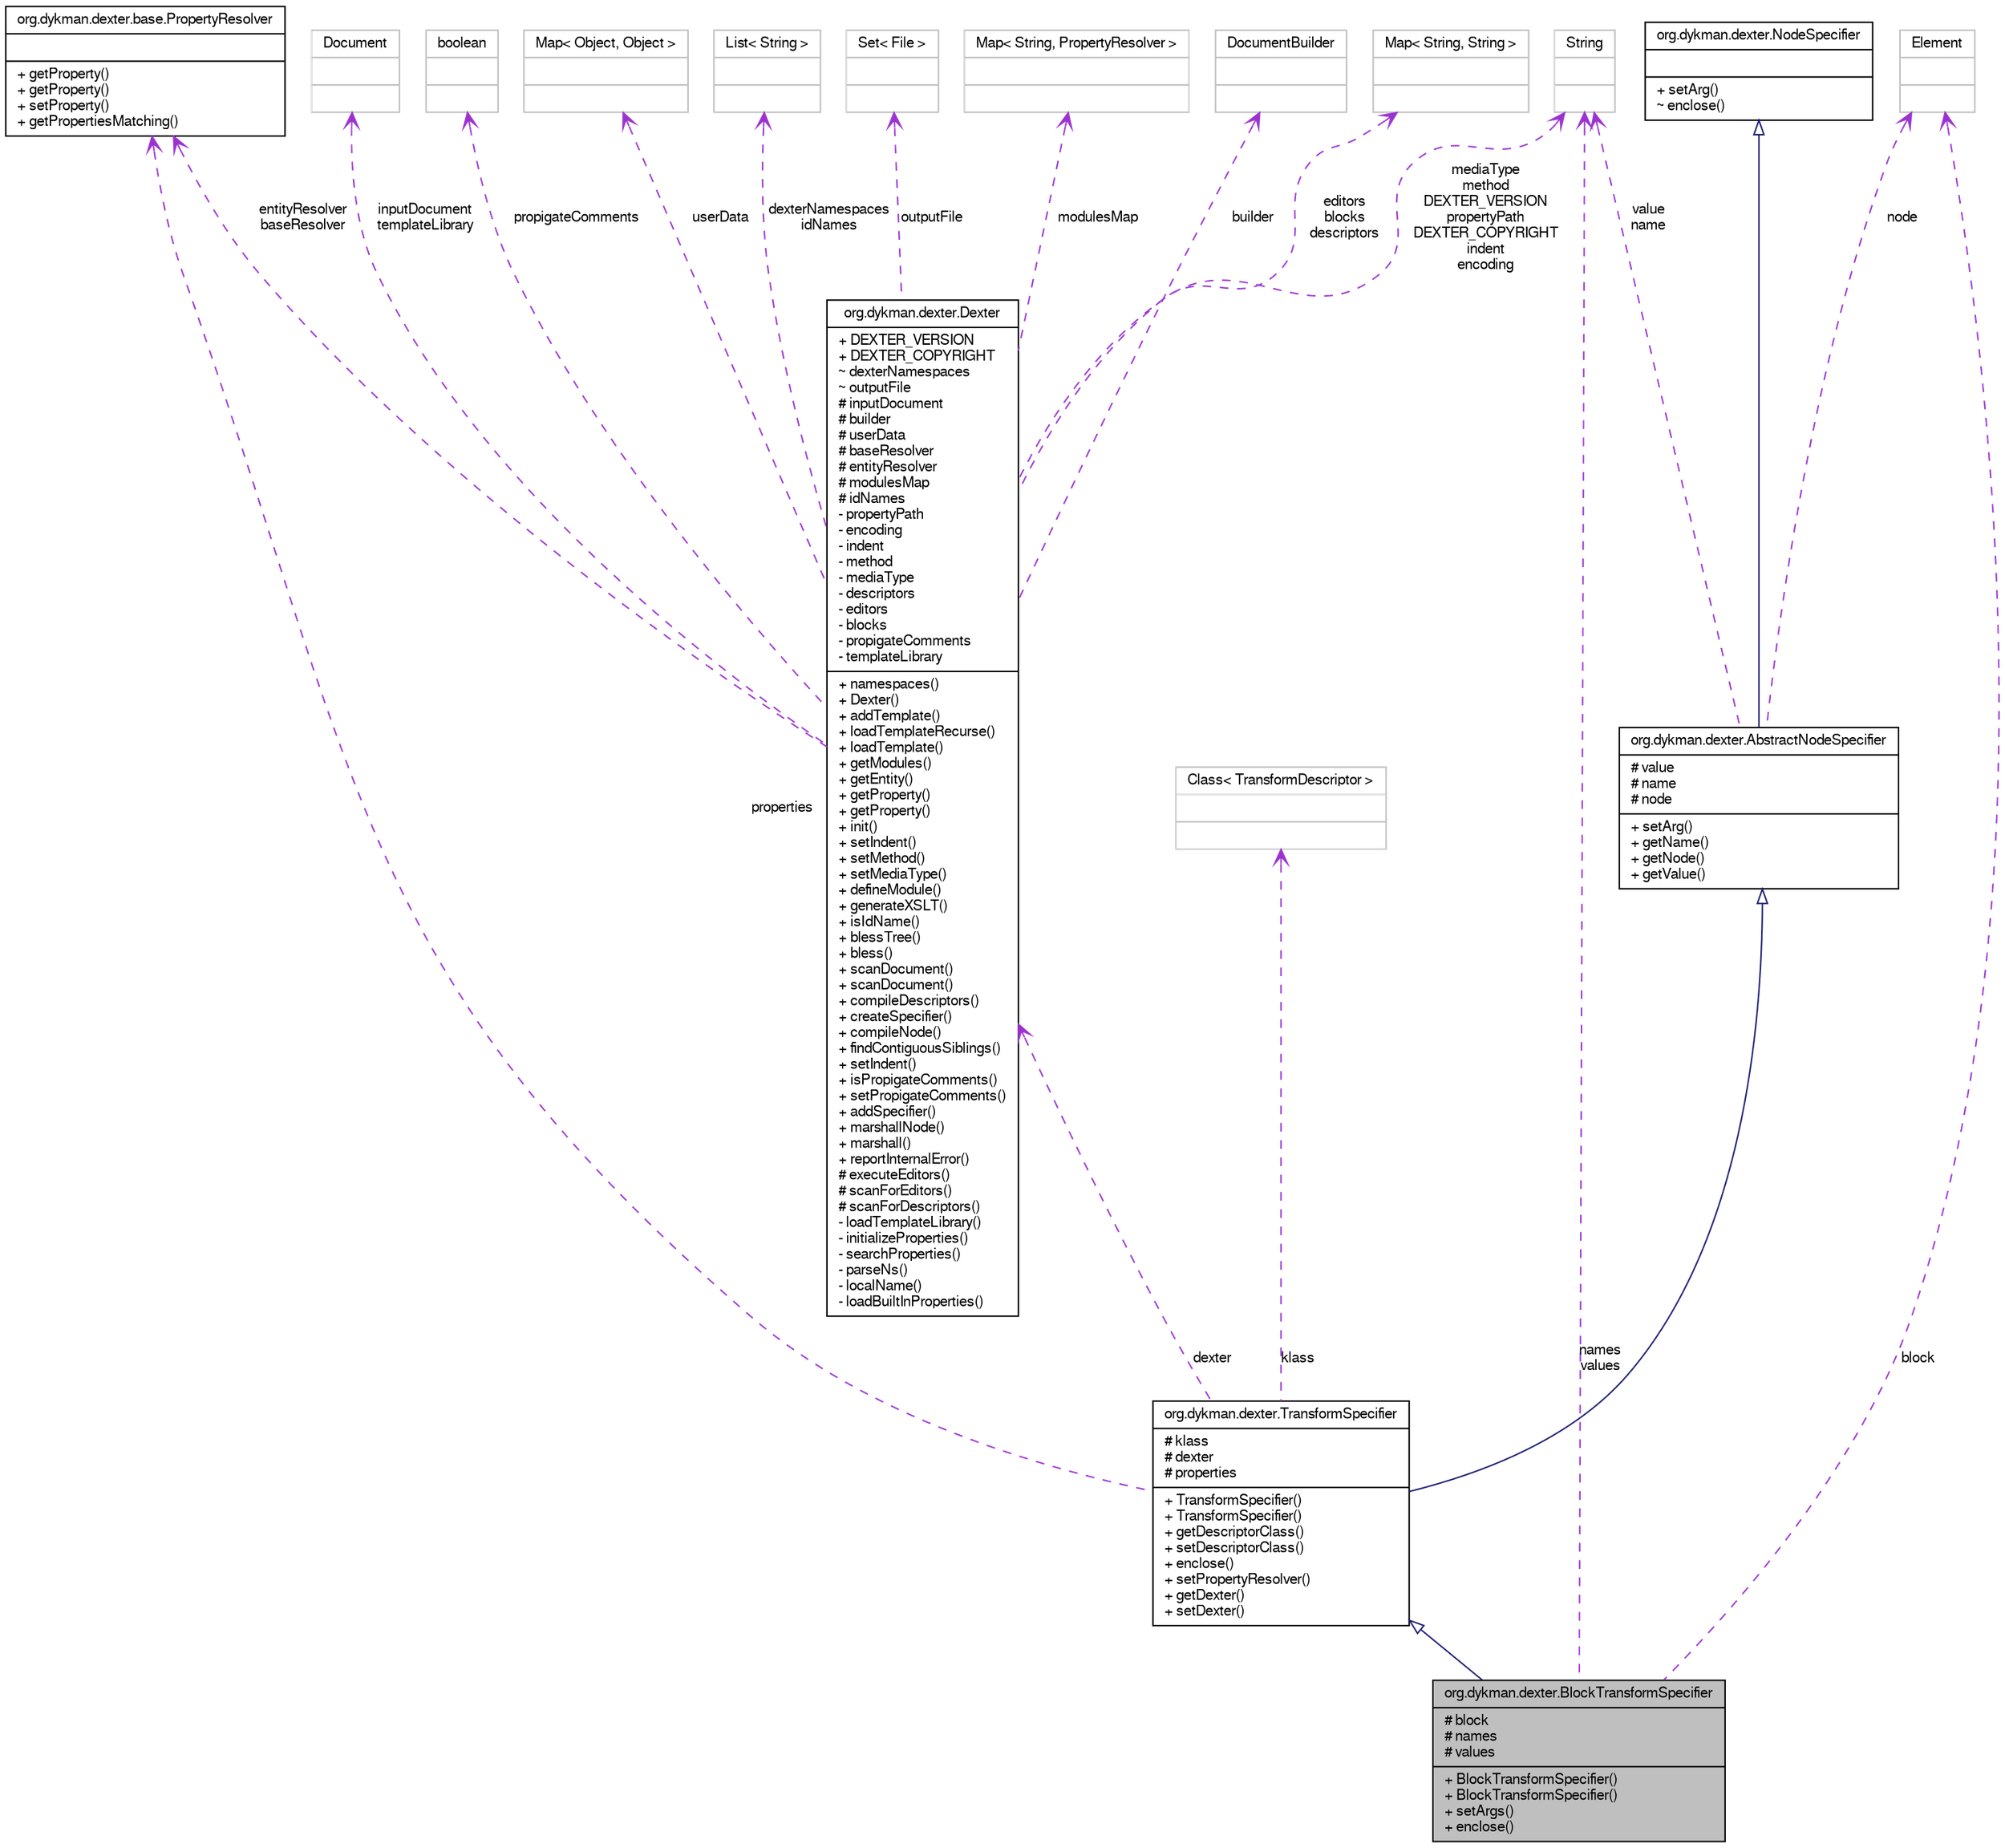 digraph G
{
  bgcolor="transparent";
  edge [fontname="FreeSans",fontsize=10,labelfontname="FreeSans",labelfontsize=10];
  node [fontname="FreeSans",fontsize=10,shape=record];
  Node1 [label="{org.dykman.dexter.BlockTransformSpecifier\n|# block\l# names\l# values\l|+ BlockTransformSpecifier()\l+ BlockTransformSpecifier()\l+ setArgs()\l+ enclose()\l}",height=0.2,width=0.4,color="black", fillcolor="grey75", style="filled" fontcolor="black"];
  Node2 -> Node1 [dir=back,color="midnightblue",fontsize=10,style="solid",arrowtail="empty",fontname="FreeSans"];
  Node2 [label="{org.dykman.dexter.TransformSpecifier\n|# klass\l# dexter\l# properties\l|+ TransformSpecifier()\l+ TransformSpecifier()\l+ getDescriptorClass()\l+ setDescriptorClass()\l+ enclose()\l+ setPropertyResolver()\l+ getDexter()\l+ setDexter()\l}",height=0.2,width=0.4,color="black",URL="$classorg_1_1dykman_1_1dexter_1_1TransformSpecifier.html"];
  Node3 -> Node2 [dir=back,color="midnightblue",fontsize=10,style="solid",arrowtail="empty",fontname="FreeSans"];
  Node3 [label="{org.dykman.dexter.AbstractNodeSpecifier\n|# value\l# name\l# node\l|+ setArg()\l+ getName()\l+ getNode()\l+ getValue()\l}",height=0.2,width=0.4,color="black",URL="$classorg_1_1dykman_1_1dexter_1_1AbstractNodeSpecifier.html"];
  Node4 -> Node3 [dir=back,color="midnightblue",fontsize=10,style="solid",arrowtail="empty",fontname="FreeSans"];
  Node4 [label="{org.dykman.dexter.NodeSpecifier\n||+ setArg()\l~ enclose()\l}",height=0.2,width=0.4,color="black",URL="$interfaceorg_1_1dykman_1_1dexter_1_1NodeSpecifier.html"];
  Node5 -> Node3 [dir=back,color="darkorchid3",fontsize=10,style="dashed",label="value\nname",arrowtail="open",fontname="FreeSans"];
  Node5 [label="{String\n||}",height=0.2,width=0.4,color="grey75"];
  Node6 -> Node3 [dir=back,color="darkorchid3",fontsize=10,style="dashed",label="node",arrowtail="open",fontname="FreeSans"];
  Node6 [label="{Element\n||}",height=0.2,width=0.4,color="grey75"];
  Node7 -> Node2 [dir=back,color="darkorchid3",fontsize=10,style="dashed",label="properties",arrowtail="open",fontname="FreeSans"];
  Node7 [label="{org.dykman.dexter.base.PropertyResolver\n||+ getProperty()\l+ getProperty()\l+ setProperty()\l+ getPropertiesMatching()\l}",height=0.2,width=0.4,color="black",URL="$interfaceorg_1_1dykman_1_1dexter_1_1base_1_1PropertyResolver.html"];
  Node8 -> Node2 [dir=back,color="darkorchid3",fontsize=10,style="dashed",label="dexter",arrowtail="open",fontname="FreeSans"];
  Node8 [label="{org.dykman.dexter.Dexter\n|+ DEXTER_VERSION\l+ DEXTER_COPYRIGHT\l~ dexterNamespaces\l~ outputFile\l# inputDocument\l# builder\l# userData\l# baseResolver\l# entityResolver\l# modulesMap\l# idNames\l- propertyPath\l- encoding\l- indent\l- method\l- mediaType\l- descriptors\l- editors\l- blocks\l- propigateComments\l- templateLibrary\l|+ namespaces()\l+ Dexter()\l+ addTemplate()\l+ loadTemplateRecurse()\l+ loadTemplate()\l+ getModules()\l+ getEntity()\l+ getProperty()\l+ getProperty()\l+ init()\l+ setIndent()\l+ setMethod()\l+ setMediaType()\l+ defineModule()\l+ generateXSLT()\l+ isIdName()\l+ blessTree()\l+ bless()\l+ scanDocument()\l+ scanDocument()\l+ compileDescriptors()\l+ createSpecifier()\l+ compileNode()\l+ findContiguousSiblings()\l+ setIndent()\l+ isPropigateComments()\l+ setPropigateComments()\l+ addSpecifier()\l+ marshallNode()\l+ marshall()\l+ reportInternalError()\l# executeEditors()\l# scanForEditors()\l# scanForDescriptors()\l- loadTemplateLibrary()\l- initializeProperties()\l- searchProperties()\l- parseNs()\l- localName()\l- loadBuiltInProperties()\l}",height=0.2,width=0.4,color="black",URL="$classorg_1_1dykman_1_1dexter_1_1Dexter.html"];
  Node5 -> Node8 [dir=back,color="darkorchid3",fontsize=10,style="dashed",label="mediaType\nmethod\nDEXTER_VERSION\npropertyPath\nDEXTER_COPYRIGHT\nindent\nencoding",arrowtail="open",fontname="FreeSans"];
  Node9 -> Node8 [dir=back,color="darkorchid3",fontsize=10,style="dashed",label="dexterNamespaces\nidNames",arrowtail="open",fontname="FreeSans"];
  Node9 [label="{List\< String \>\n||}",height=0.2,width=0.4,color="grey75"];
  Node7 -> Node8 [dir=back,color="darkorchid3",fontsize=10,style="dashed",label="entityResolver\nbaseResolver",arrowtail="open",fontname="FreeSans"];
  Node10 -> Node8 [dir=back,color="darkorchid3",fontsize=10,style="dashed",label="outputFile",arrowtail="open",fontname="FreeSans"];
  Node10 [label="{Set\< File \>\n||}",height=0.2,width=0.4,color="grey75"];
  Node11 -> Node8 [dir=back,color="darkorchid3",fontsize=10,style="dashed",label="modulesMap",arrowtail="open",fontname="FreeSans"];
  Node11 [label="{Map\< String, PropertyResolver \>\n||}",height=0.2,width=0.4,color="grey75"];
  Node12 -> Node8 [dir=back,color="darkorchid3",fontsize=10,style="dashed",label="builder",arrowtail="open",fontname="FreeSans"];
  Node12 [label="{DocumentBuilder\n||}",height=0.2,width=0.4,color="grey75"];
  Node13 -> Node8 [dir=back,color="darkorchid3",fontsize=10,style="dashed",label="editors\nblocks\ndescriptors",arrowtail="open",fontname="FreeSans"];
  Node13 [label="{Map\< String, String \>\n||}",height=0.2,width=0.4,color="grey75"];
  Node14 -> Node8 [dir=back,color="darkorchid3",fontsize=10,style="dashed",label="inputDocument\ntemplateLibrary",arrowtail="open",fontname="FreeSans"];
  Node14 [label="{Document\n||}",height=0.2,width=0.4,color="grey75"];
  Node15 -> Node8 [dir=back,color="darkorchid3",fontsize=10,style="dashed",label="propigateComments",arrowtail="open",fontname="FreeSans"];
  Node15 [label="{boolean\n||}",height=0.2,width=0.4,color="grey75"];
  Node16 -> Node8 [dir=back,color="darkorchid3",fontsize=10,style="dashed",label="userData",arrowtail="open",fontname="FreeSans"];
  Node16 [label="{Map\< Object, Object \>\n||}",height=0.2,width=0.4,color="grey75"];
  Node17 -> Node2 [dir=back,color="darkorchid3",fontsize=10,style="dashed",label="klass",arrowtail="open",fontname="FreeSans"];
  Node17 [label="{Class\< TransformDescriptor \>\n||}",height=0.2,width=0.4,color="grey75"];
  Node5 -> Node1 [dir=back,color="darkorchid3",fontsize=10,style="dashed",label="names\nvalues",arrowtail="open",fontname="FreeSans"];
  Node6 -> Node1 [dir=back,color="darkorchid3",fontsize=10,style="dashed",label="block",arrowtail="open",fontname="FreeSans"];
}
